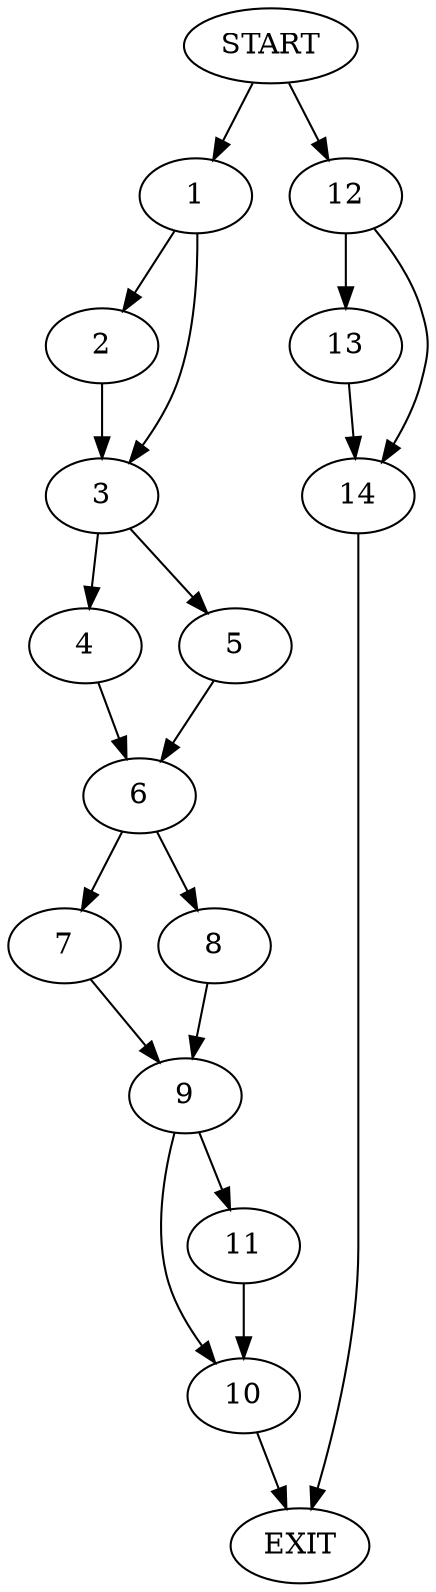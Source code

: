 digraph {
0 [label="START"]
15 [label="EXIT"]
0 -> 1
1 -> 2
1 -> 3
3 -> 4
3 -> 5
2 -> 3
5 -> 6
4 -> 6
6 -> 7
6 -> 8
8 -> 9
7 -> 9
9 -> 10
9 -> 11
11 -> 10
10 -> 15
0 -> 12
12 -> 13
12 -> 14
13 -> 14
14 -> 15
}
